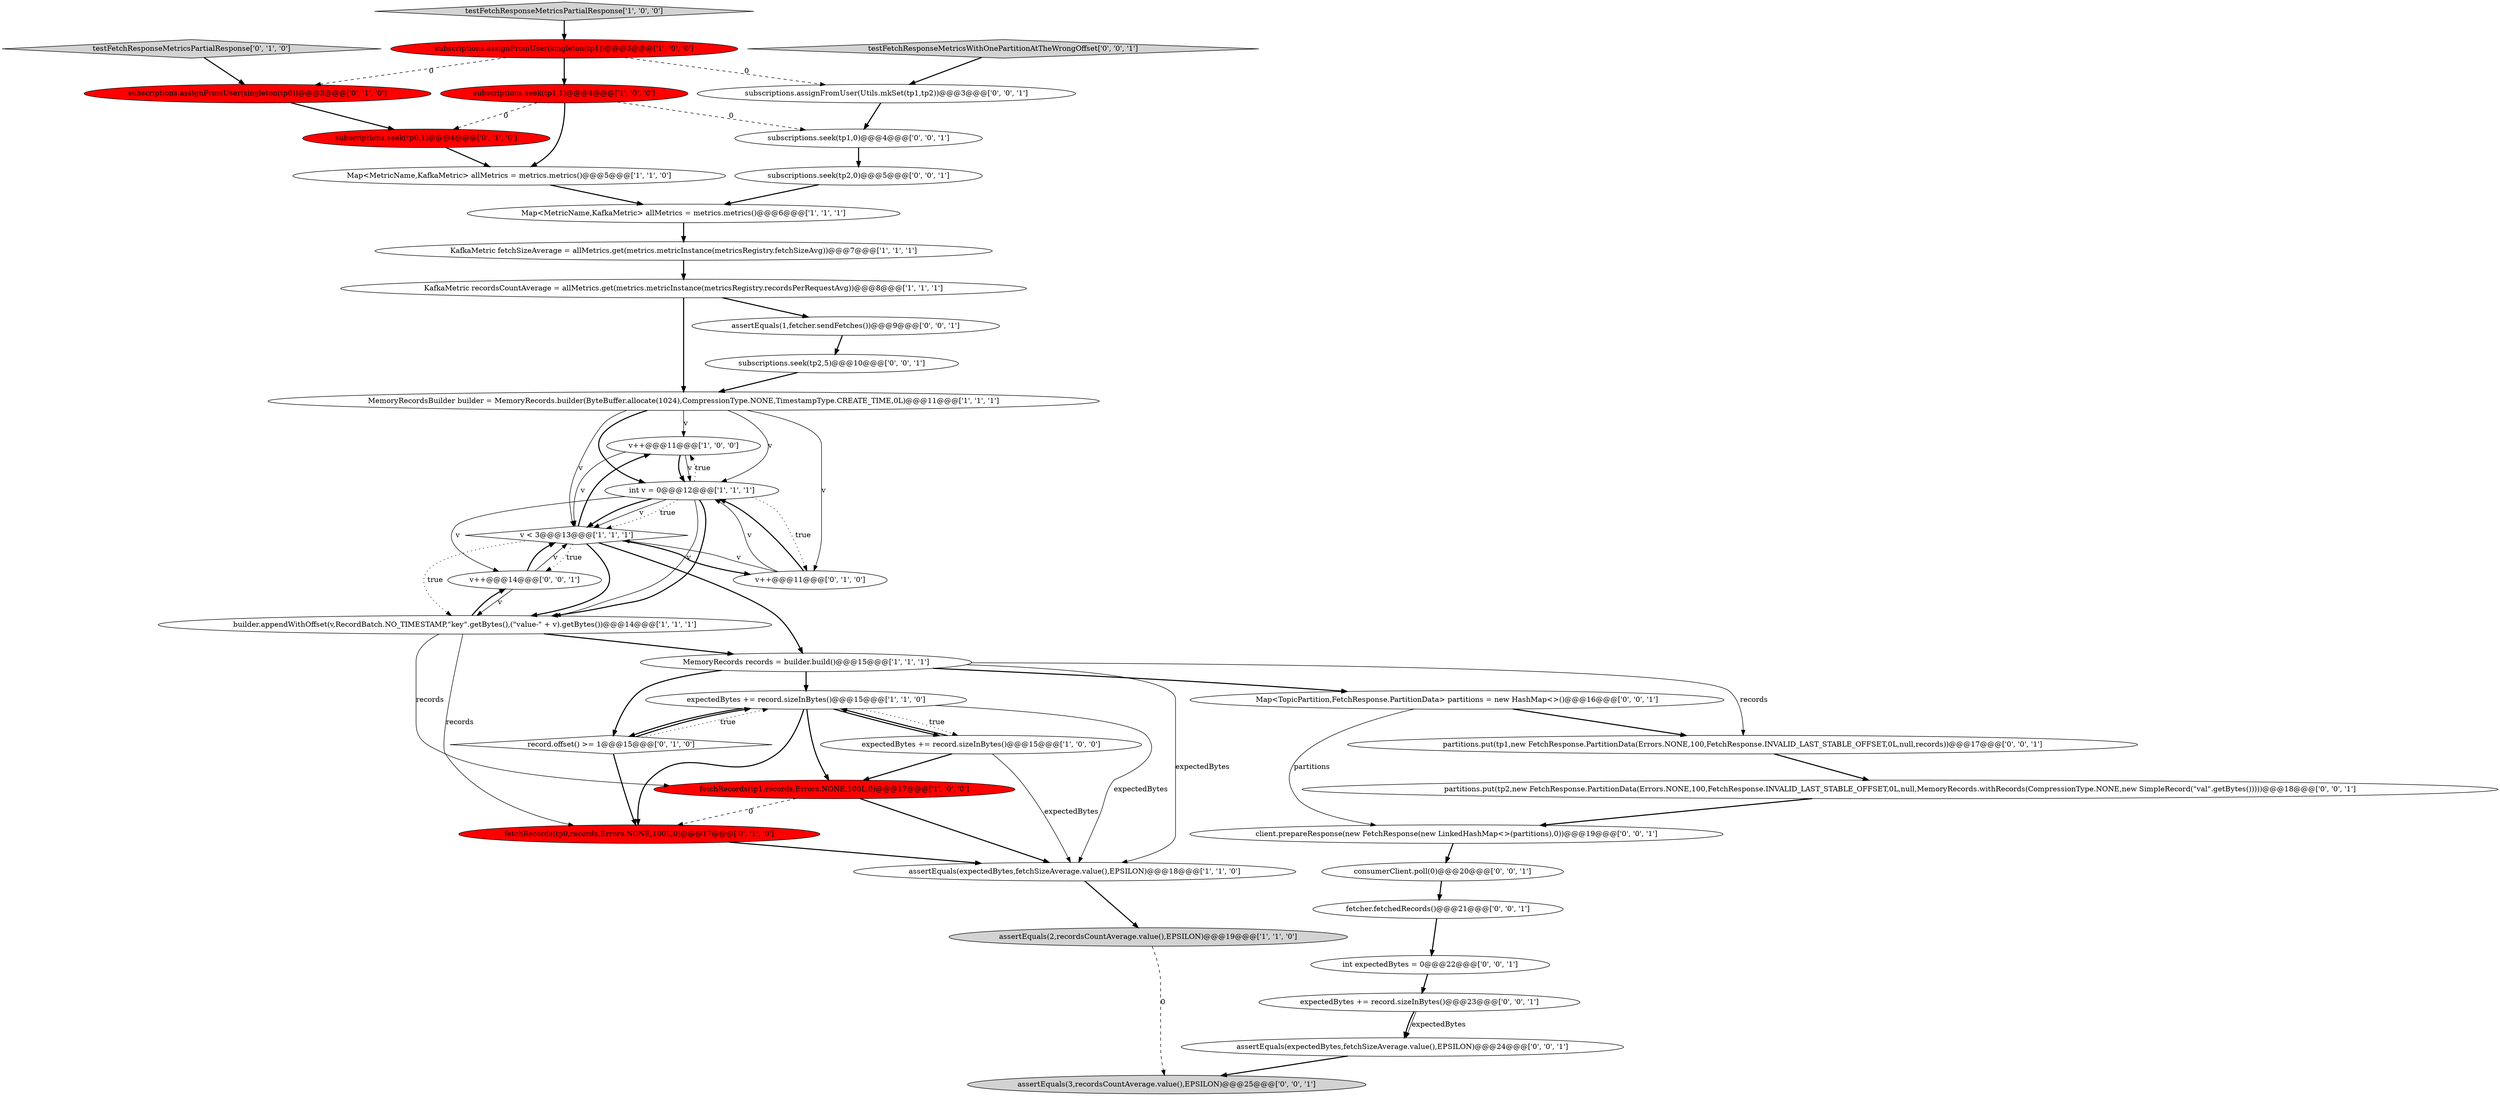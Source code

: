 digraph {
13 [style = filled, label = "testFetchResponseMetricsPartialResponse['1', '0', '0']", fillcolor = lightgray, shape = diamond image = "AAA0AAABBB1BBB"];
3 [style = filled, label = "KafkaMetric fetchSizeAverage = allMetrics.get(metrics.metricInstance(metricsRegistry.fetchSizeAvg))@@@7@@@['1', '1', '1']", fillcolor = white, shape = ellipse image = "AAA0AAABBB1BBB"];
4 [style = filled, label = "v++@@@11@@@['1', '0', '0']", fillcolor = white, shape = ellipse image = "AAA0AAABBB1BBB"];
9 [style = filled, label = "subscriptions.seek(tp1,1)@@@4@@@['1', '0', '0']", fillcolor = red, shape = ellipse image = "AAA1AAABBB1BBB"];
17 [style = filled, label = "Map<MetricName,KafkaMetric> allMetrics = metrics.metrics()@@@6@@@['1', '1', '1']", fillcolor = white, shape = ellipse image = "AAA0AAABBB1BBB"];
37 [style = filled, label = "partitions.put(tp1,new FetchResponse.PartitionData(Errors.NONE,100,FetchResponse.INVALID_LAST_STABLE_OFFSET,0L,null,records))@@@17@@@['0', '0', '1']", fillcolor = white, shape = ellipse image = "AAA0AAABBB3BBB"];
29 [style = filled, label = "partitions.put(tp2,new FetchResponse.PartitionData(Errors.NONE,100,FetchResponse.INVALID_LAST_STABLE_OFFSET,0L,null,MemoryRecords.withRecords(CompressionType.NONE,new SimpleRecord(\"val\".getBytes()))))@@@18@@@['0', '0', '1']", fillcolor = white, shape = ellipse image = "AAA0AAABBB3BBB"];
15 [style = filled, label = "MemoryRecordsBuilder builder = MemoryRecords.builder(ByteBuffer.allocate(1024),CompressionType.NONE,TimestampType.CREATE_TIME,0L)@@@11@@@['1', '1', '1']", fillcolor = white, shape = ellipse image = "AAA0AAABBB1BBB"];
40 [style = filled, label = "assertEquals(1,fetcher.sendFetches())@@@9@@@['0', '0', '1']", fillcolor = white, shape = ellipse image = "AAA0AAABBB3BBB"];
22 [style = filled, label = "subscriptions.seek(tp0,1)@@@4@@@['0', '1', '0']", fillcolor = red, shape = ellipse image = "AAA1AAABBB2BBB"];
27 [style = filled, label = "client.prepareResponse(new FetchResponse(new LinkedHashMap<>(partitions),0))@@@19@@@['0', '0', '1']", fillcolor = white, shape = ellipse image = "AAA0AAABBB3BBB"];
0 [style = filled, label = "expectedBytes += record.sizeInBytes()@@@15@@@['1', '0', '0']", fillcolor = white, shape = ellipse image = "AAA0AAABBB1BBB"];
30 [style = filled, label = "expectedBytes += record.sizeInBytes()@@@23@@@['0', '0', '1']", fillcolor = white, shape = ellipse image = "AAA0AAABBB3BBB"];
11 [style = filled, label = "expectedBytes += record.sizeInBytes()@@@15@@@['1', '1', '0']", fillcolor = white, shape = ellipse image = "AAA0AAABBB1BBB"];
21 [style = filled, label = "fetchRecords(tp0,records,Errors.NONE,100L,0)@@@17@@@['0', '1', '0']", fillcolor = red, shape = ellipse image = "AAA1AAABBB2BBB"];
32 [style = filled, label = "v++@@@14@@@['0', '0', '1']", fillcolor = white, shape = ellipse image = "AAA0AAABBB3BBB"];
5 [style = filled, label = "fetchRecords(tp1,records,Errors.NONE,100L,0)@@@17@@@['1', '0', '0']", fillcolor = red, shape = ellipse image = "AAA1AAABBB1BBB"];
25 [style = filled, label = "assertEquals(expectedBytes,fetchSizeAverage.value(),EPSILON)@@@24@@@['0', '0', '1']", fillcolor = white, shape = ellipse image = "AAA0AAABBB3BBB"];
34 [style = filled, label = "subscriptions.seek(tp2,0)@@@5@@@['0', '0', '1']", fillcolor = white, shape = ellipse image = "AAA0AAABBB3BBB"];
6 [style = filled, label = "assertEquals(2,recordsCountAverage.value(),EPSILON)@@@19@@@['1', '1', '0']", fillcolor = lightgray, shape = ellipse image = "AAA0AAABBB1BBB"];
19 [style = filled, label = "record.offset() >= 1@@@15@@@['0', '1', '0']", fillcolor = white, shape = diamond image = "AAA0AAABBB2BBB"];
26 [style = filled, label = "subscriptions.seek(tp1,0)@@@4@@@['0', '0', '1']", fillcolor = white, shape = ellipse image = "AAA0AAABBB3BBB"];
38 [style = filled, label = "consumerClient.poll(0)@@@20@@@['0', '0', '1']", fillcolor = white, shape = ellipse image = "AAA0AAABBB3BBB"];
12 [style = filled, label = "int v = 0@@@12@@@['1', '1', '1']", fillcolor = white, shape = ellipse image = "AAA0AAABBB1BBB"];
1 [style = filled, label = "Map<MetricName,KafkaMetric> allMetrics = metrics.metrics()@@@5@@@['1', '1', '0']", fillcolor = white, shape = ellipse image = "AAA0AAABBB1BBB"];
16 [style = filled, label = "assertEquals(expectedBytes,fetchSizeAverage.value(),EPSILON)@@@18@@@['1', '1', '0']", fillcolor = white, shape = ellipse image = "AAA0AAABBB1BBB"];
2 [style = filled, label = "subscriptions.assignFromUser(singleton(tp1))@@@3@@@['1', '0', '0']", fillcolor = red, shape = ellipse image = "AAA1AAABBB1BBB"];
28 [style = filled, label = "Map<TopicPartition,FetchResponse.PartitionData> partitions = new HashMap<>()@@@16@@@['0', '0', '1']", fillcolor = white, shape = ellipse image = "AAA0AAABBB3BBB"];
20 [style = filled, label = "v++@@@11@@@['0', '1', '0']", fillcolor = white, shape = ellipse image = "AAA0AAABBB2BBB"];
33 [style = filled, label = "int expectedBytes = 0@@@22@@@['0', '0', '1']", fillcolor = white, shape = ellipse image = "AAA0AAABBB3BBB"];
39 [style = filled, label = "assertEquals(3,recordsCountAverage.value(),EPSILON)@@@25@@@['0', '0', '1']", fillcolor = lightgray, shape = ellipse image = "AAA0AAABBB3BBB"];
14 [style = filled, label = "KafkaMetric recordsCountAverage = allMetrics.get(metrics.metricInstance(metricsRegistry.recordsPerRequestAvg))@@@8@@@['1', '1', '1']", fillcolor = white, shape = ellipse image = "AAA0AAABBB1BBB"];
23 [style = filled, label = "subscriptions.assignFromUser(singleton(tp0))@@@3@@@['0', '1', '0']", fillcolor = red, shape = ellipse image = "AAA1AAABBB2BBB"];
8 [style = filled, label = "builder.appendWithOffset(v,RecordBatch.NO_TIMESTAMP,\"key\".getBytes(),(\"value-\" + v).getBytes())@@@14@@@['1', '1', '1']", fillcolor = white, shape = ellipse image = "AAA0AAABBB1BBB"];
24 [style = filled, label = "fetcher.fetchedRecords()@@@21@@@['0', '0', '1']", fillcolor = white, shape = ellipse image = "AAA0AAABBB3BBB"];
31 [style = filled, label = "subscriptions.seek(tp2,5)@@@10@@@['0', '0', '1']", fillcolor = white, shape = ellipse image = "AAA0AAABBB3BBB"];
7 [style = filled, label = "v < 3@@@13@@@['1', '1', '1']", fillcolor = white, shape = diamond image = "AAA0AAABBB1BBB"];
35 [style = filled, label = "subscriptions.assignFromUser(Utils.mkSet(tp1,tp2))@@@3@@@['0', '0', '1']", fillcolor = white, shape = ellipse image = "AAA0AAABBB3BBB"];
18 [style = filled, label = "testFetchResponseMetricsPartialResponse['0', '1', '0']", fillcolor = lightgray, shape = diamond image = "AAA0AAABBB2BBB"];
36 [style = filled, label = "testFetchResponseMetricsWithOnePartitionAtTheWrongOffset['0', '0', '1']", fillcolor = lightgray, shape = diamond image = "AAA0AAABBB3BBB"];
10 [style = filled, label = "MemoryRecords records = builder.build()@@@15@@@['1', '1', '1']", fillcolor = white, shape = ellipse image = "AAA0AAABBB1BBB"];
8->10 [style = bold, label=""];
15->12 [style = solid, label="v"];
27->38 [style = bold, label=""];
10->19 [style = bold, label=""];
26->34 [style = bold, label=""];
20->12 [style = solid, label="v"];
19->11 [style = bold, label=""];
7->8 [style = bold, label=""];
12->7 [style = bold, label=""];
10->16 [style = solid, label="expectedBytes"];
23->22 [style = bold, label=""];
12->20 [style = dotted, label="true"];
15->4 [style = solid, label="v"];
8->21 [style = solid, label="records"];
19->11 [style = dotted, label="true"];
11->0 [style = dotted, label="true"];
34->17 [style = bold, label=""];
21->16 [style = bold, label=""];
40->31 [style = bold, label=""];
12->8 [style = solid, label="v"];
10->11 [style = bold, label=""];
32->8 [style = solid, label="v"];
28->37 [style = bold, label=""];
16->6 [style = bold, label=""];
37->29 [style = bold, label=""];
32->7 [style = bold, label=""];
2->9 [style = bold, label=""];
1->17 [style = bold, label=""];
32->7 [style = solid, label="v"];
12->7 [style = solid, label="v"];
29->27 [style = bold, label=""];
11->16 [style = solid, label="expectedBytes"];
33->30 [style = bold, label=""];
14->15 [style = bold, label=""];
15->12 [style = bold, label=""];
12->4 [style = dotted, label="true"];
36->35 [style = bold, label=""];
9->1 [style = bold, label=""];
12->7 [style = dotted, label="true"];
7->8 [style = dotted, label="true"];
20->7 [style = solid, label="v"];
7->32 [style = dotted, label="true"];
2->23 [style = dashed, label="0"];
25->39 [style = bold, label=""];
18->23 [style = bold, label=""];
38->24 [style = bold, label=""];
2->35 [style = dashed, label="0"];
28->27 [style = solid, label="partitions"];
11->21 [style = bold, label=""];
10->37 [style = solid, label="records"];
0->11 [style = bold, label=""];
9->22 [style = dashed, label="0"];
7->4 [style = bold, label=""];
7->20 [style = bold, label=""];
5->16 [style = bold, label=""];
24->33 [style = bold, label=""];
11->5 [style = bold, label=""];
12->8 [style = bold, label=""];
9->26 [style = dashed, label="0"];
12->32 [style = solid, label="v"];
17->3 [style = bold, label=""];
5->21 [style = dashed, label="0"];
4->12 [style = bold, label=""];
22->1 [style = bold, label=""];
35->26 [style = bold, label=""];
0->16 [style = solid, label="expectedBytes"];
0->5 [style = bold, label=""];
13->2 [style = bold, label=""];
19->21 [style = bold, label=""];
10->28 [style = bold, label=""];
8->32 [style = bold, label=""];
4->7 [style = solid, label="v"];
7->10 [style = bold, label=""];
15->7 [style = solid, label="v"];
3->14 [style = bold, label=""];
8->5 [style = solid, label="records"];
30->25 [style = bold, label=""];
11->19 [style = bold, label=""];
31->15 [style = bold, label=""];
11->0 [style = bold, label=""];
4->12 [style = solid, label="v"];
30->25 [style = solid, label="expectedBytes"];
20->12 [style = bold, label=""];
15->20 [style = solid, label="v"];
14->40 [style = bold, label=""];
6->39 [style = dashed, label="0"];
}
